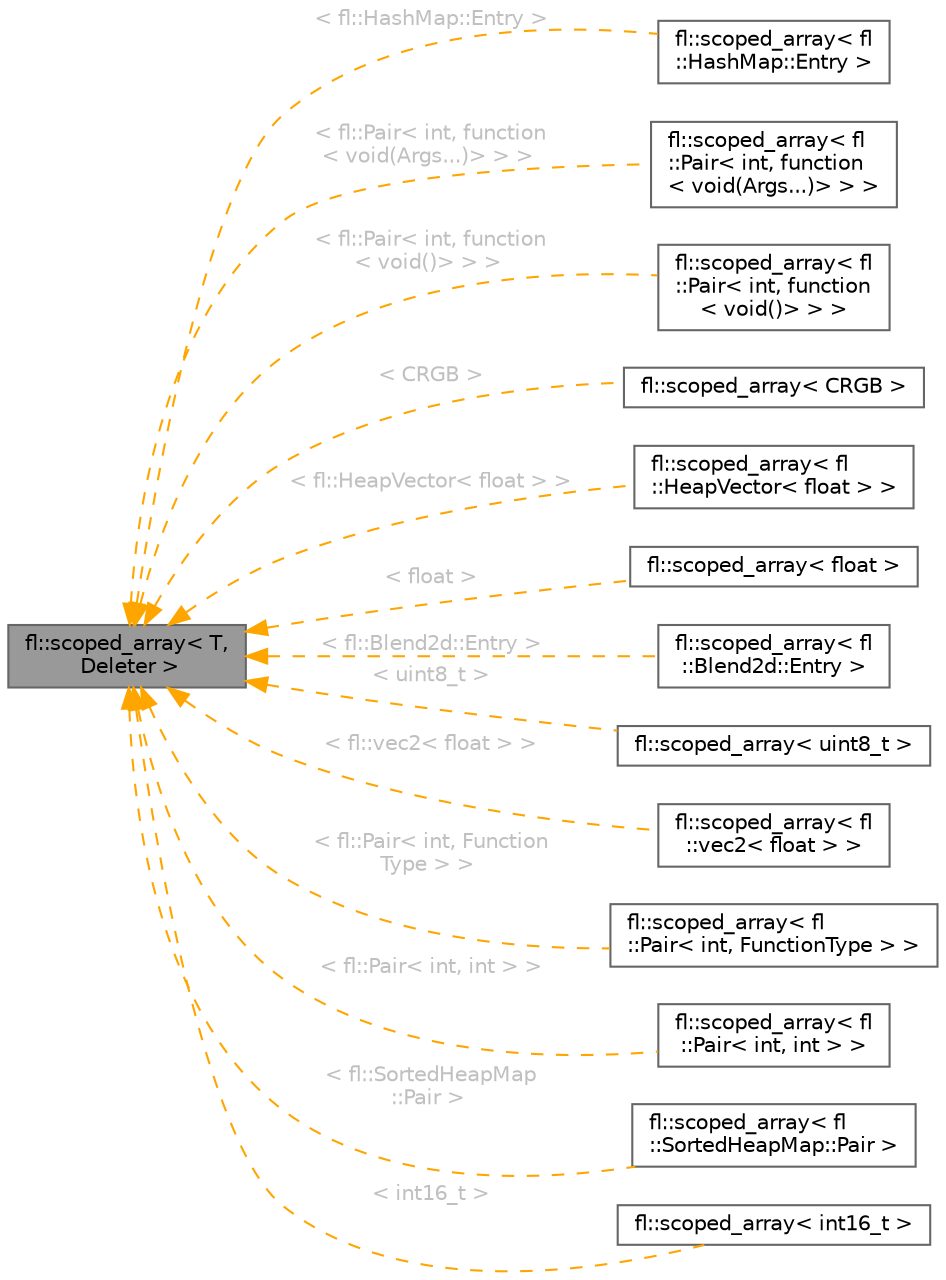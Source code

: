 digraph "fl::scoped_array&lt; T, Deleter &gt;"
{
 // INTERACTIVE_SVG=YES
 // LATEX_PDF_SIZE
  bgcolor="transparent";
  edge [fontname=Helvetica,fontsize=10,labelfontname=Helvetica,labelfontsize=10];
  node [fontname=Helvetica,fontsize=10,shape=box,height=0.2,width=0.4];
  rankdir="LR";
  Node1 [id="Node000001",label="fl::scoped_array\< T,\l Deleter \>",height=0.2,width=0.4,color="gray40", fillcolor="grey60", style="filled", fontcolor="black",tooltip=" "];
  Node1 -> Node2 [id="edge1_Node000001_Node000002",dir="back",color="orange",style="dashed",tooltip=" ",label=" \< fl::HashMap::Entry \>",fontcolor="grey" ];
  Node2 [id="Node000002",label="fl::scoped_array\< fl\l::HashMap::Entry \>",height=0.2,width=0.4,color="gray40", fillcolor="white", style="filled",URL="$d3/d92/classfl_1_1scoped__array.html",tooltip=" "];
  Node1 -> Node3 [id="edge2_Node000001_Node000003",dir="back",color="orange",style="dashed",tooltip=" ",label=" \< fl::Pair\< int, function\l\< void(Args...)\> \> \>",fontcolor="grey" ];
  Node3 [id="Node000003",label="fl::scoped_array\< fl\l::Pair\< int, function\l\< void(Args...)\> \> \>",height=0.2,width=0.4,color="gray40", fillcolor="white", style="filled",URL="$d3/d92/classfl_1_1scoped__array.html",tooltip=" "];
  Node1 -> Node4 [id="edge3_Node000001_Node000004",dir="back",color="orange",style="dashed",tooltip=" ",label=" \< fl::Pair\< int, function\l\< void()\> \> \>",fontcolor="grey" ];
  Node4 [id="Node000004",label="fl::scoped_array\< fl\l::Pair\< int, function\l\< void()\> \> \>",height=0.2,width=0.4,color="gray40", fillcolor="white", style="filled",URL="$d3/d92/classfl_1_1scoped__array.html",tooltip=" "];
  Node1 -> Node5 [id="edge4_Node000001_Node000005",dir="back",color="orange",style="dashed",tooltip=" ",label=" \< CRGB \>",fontcolor="grey" ];
  Node5 [id="Node000005",label="fl::scoped_array\< CRGB \>",height=0.2,width=0.4,color="gray40", fillcolor="white", style="filled",URL="$d3/d92/classfl_1_1scoped__array.html",tooltip=" "];
  Node1 -> Node6 [id="edge5_Node000001_Node000006",dir="back",color="orange",style="dashed",tooltip=" ",label=" \< fl::HeapVector\< float \> \>",fontcolor="grey" ];
  Node6 [id="Node000006",label="fl::scoped_array\< fl\l::HeapVector\< float \> \>",height=0.2,width=0.4,color="gray40", fillcolor="white", style="filled",URL="$d3/d92/classfl_1_1scoped__array.html",tooltip=" "];
  Node1 -> Node7 [id="edge6_Node000001_Node000007",dir="back",color="orange",style="dashed",tooltip=" ",label=" \< float \>",fontcolor="grey" ];
  Node7 [id="Node000007",label="fl::scoped_array\< float \>",height=0.2,width=0.4,color="gray40", fillcolor="white", style="filled",URL="$d3/d92/classfl_1_1scoped__array.html",tooltip=" "];
  Node1 -> Node8 [id="edge7_Node000001_Node000008",dir="back",color="orange",style="dashed",tooltip=" ",label=" \< fl::Blend2d::Entry \>",fontcolor="grey" ];
  Node8 [id="Node000008",label="fl::scoped_array\< fl\l::Blend2d::Entry \>",height=0.2,width=0.4,color="gray40", fillcolor="white", style="filled",URL="$d3/d92/classfl_1_1scoped__array.html",tooltip=" "];
  Node1 -> Node9 [id="edge8_Node000001_Node000009",dir="back",color="orange",style="dashed",tooltip=" ",label=" \< uint8_t \>",fontcolor="grey" ];
  Node9 [id="Node000009",label="fl::scoped_array\< uint8_t \>",height=0.2,width=0.4,color="gray40", fillcolor="white", style="filled",URL="$d3/d92/classfl_1_1scoped__array.html",tooltip=" "];
  Node1 -> Node10 [id="edge9_Node000001_Node000010",dir="back",color="orange",style="dashed",tooltip=" ",label=" \< fl::vec2\< float \> \>",fontcolor="grey" ];
  Node10 [id="Node000010",label="fl::scoped_array\< fl\l::vec2\< float \> \>",height=0.2,width=0.4,color="gray40", fillcolor="white", style="filled",URL="$d3/d92/classfl_1_1scoped__array.html",tooltip=" "];
  Node1 -> Node11 [id="edge10_Node000001_Node000011",dir="back",color="orange",style="dashed",tooltip=" ",label=" \< fl::Pair\< int, Function\lType \> \>",fontcolor="grey" ];
  Node11 [id="Node000011",label="fl::scoped_array\< fl\l::Pair\< int, FunctionType \> \>",height=0.2,width=0.4,color="gray40", fillcolor="white", style="filled",URL="$d3/d92/classfl_1_1scoped__array.html",tooltip=" "];
  Node1 -> Node12 [id="edge11_Node000001_Node000012",dir="back",color="orange",style="dashed",tooltip=" ",label=" \< fl::Pair\< int, int \> \>",fontcolor="grey" ];
  Node12 [id="Node000012",label="fl::scoped_array\< fl\l::Pair\< int, int \> \>",height=0.2,width=0.4,color="gray40", fillcolor="white", style="filled",URL="$d3/d92/classfl_1_1scoped__array.html",tooltip=" "];
  Node1 -> Node13 [id="edge12_Node000001_Node000013",dir="back",color="orange",style="dashed",tooltip=" ",label=" \< fl::SortedHeapMap\l::Pair \>",fontcolor="grey" ];
  Node13 [id="Node000013",label="fl::scoped_array\< fl\l::SortedHeapMap::Pair \>",height=0.2,width=0.4,color="gray40", fillcolor="white", style="filled",URL="$d3/d92/classfl_1_1scoped__array.html",tooltip=" "];
  Node1 -> Node14 [id="edge13_Node000001_Node000014",dir="back",color="orange",style="dashed",tooltip=" ",label=" \< int16_t \>",fontcolor="grey" ];
  Node14 [id="Node000014",label="fl::scoped_array\< int16_t \>",height=0.2,width=0.4,color="gray40", fillcolor="white", style="filled",URL="$d3/d92/classfl_1_1scoped__array.html",tooltip=" "];
}
